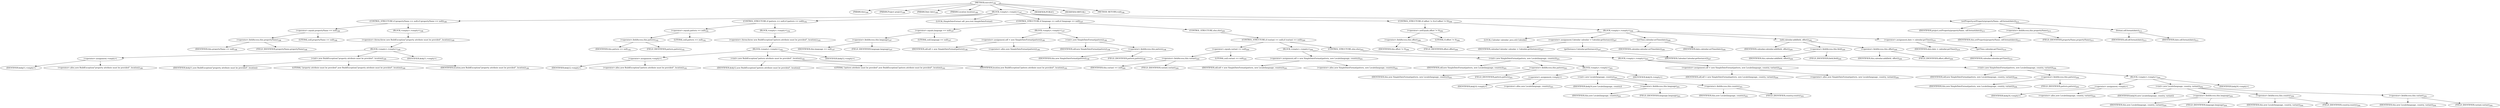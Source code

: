 digraph "execute" {  
"413" [label = <(METHOD,execute)<SUB>186</SUB>> ]
"414" [label = <(PARAM,this)<SUB>186</SUB>> ]
"415" [label = <(PARAM,Project project)<SUB>186</SUB>> ]
"416" [label = <(PARAM,Date date)<SUB>186</SUB>> ]
"417" [label = <(PARAM,Location location)<SUB>186</SUB>> ]
"418" [label = <(BLOCK,&lt;empty&gt;,&lt;empty&gt;)<SUB>187</SUB>> ]
"419" [label = <(CONTROL_STRUCTURE,if (propertyName == null),if (propertyName == null))<SUB>188</SUB>> ]
"420" [label = <(&lt;operator&gt;.equals,propertyName == null)<SUB>188</SUB>> ]
"421" [label = <(&lt;operator&gt;.fieldAccess,this.propertyName)<SUB>188</SUB>> ]
"422" [label = <(IDENTIFIER,this,propertyName == null)<SUB>188</SUB>> ]
"423" [label = <(FIELD_IDENTIFIER,propertyName,propertyName)<SUB>188</SUB>> ]
"424" [label = <(LITERAL,null,propertyName == null)<SUB>188</SUB>> ]
"425" [label = <(BLOCK,&lt;empty&gt;,&lt;empty&gt;)<SUB>188</SUB>> ]
"426" [label = <(&lt;operator&gt;.throw,throw new BuildException(&quot;property attribute must be provided&quot;, location);)<SUB>189</SUB>> ]
"427" [label = <(BLOCK,&lt;empty&gt;,&lt;empty&gt;)<SUB>189</SUB>> ]
"428" [label = <(&lt;operator&gt;.assignment,&lt;empty&gt;)> ]
"429" [label = <(IDENTIFIER,$obj11,&lt;empty&gt;)> ]
"430" [label = <(&lt;operator&gt;.alloc,new BuildException(&quot;property attribute must be provided&quot;, location))<SUB>189</SUB>> ]
"431" [label = <(&lt;init&gt;,new BuildException(&quot;property attribute must be provided&quot;, location))<SUB>189</SUB>> ]
"432" [label = <(IDENTIFIER,$obj11,new BuildException(&quot;property attribute must be provided&quot;, location))> ]
"433" [label = <(LITERAL,&quot;property attribute must be provided&quot;,new BuildException(&quot;property attribute must be provided&quot;, location))<SUB>189</SUB>> ]
"434" [label = <(IDENTIFIER,location,new BuildException(&quot;property attribute must be provided&quot;, location))<SUB>189</SUB>> ]
"435" [label = <(IDENTIFIER,$obj11,&lt;empty&gt;)> ]
"436" [label = <(CONTROL_STRUCTURE,if (pattern == null),if (pattern == null))<SUB>192</SUB>> ]
"437" [label = <(&lt;operator&gt;.equals,pattern == null)<SUB>192</SUB>> ]
"438" [label = <(&lt;operator&gt;.fieldAccess,this.pattern)<SUB>192</SUB>> ]
"439" [label = <(IDENTIFIER,this,pattern == null)<SUB>192</SUB>> ]
"440" [label = <(FIELD_IDENTIFIER,pattern,pattern)<SUB>192</SUB>> ]
"441" [label = <(LITERAL,null,pattern == null)<SUB>192</SUB>> ]
"442" [label = <(BLOCK,&lt;empty&gt;,&lt;empty&gt;)<SUB>192</SUB>> ]
"443" [label = <(&lt;operator&gt;.throw,throw new BuildException(&quot;pattern attribute must be provided&quot;, location);)<SUB>193</SUB>> ]
"444" [label = <(BLOCK,&lt;empty&gt;,&lt;empty&gt;)<SUB>193</SUB>> ]
"445" [label = <(&lt;operator&gt;.assignment,&lt;empty&gt;)> ]
"446" [label = <(IDENTIFIER,$obj12,&lt;empty&gt;)> ]
"447" [label = <(&lt;operator&gt;.alloc,new BuildException(&quot;pattern attribute must be provided&quot;, location))<SUB>193</SUB>> ]
"448" [label = <(&lt;init&gt;,new BuildException(&quot;pattern attribute must be provided&quot;, location))<SUB>193</SUB>> ]
"449" [label = <(IDENTIFIER,$obj12,new BuildException(&quot;pattern attribute must be provided&quot;, location))> ]
"450" [label = <(LITERAL,&quot;pattern attribute must be provided&quot;,new BuildException(&quot;pattern attribute must be provided&quot;, location))<SUB>193</SUB>> ]
"451" [label = <(IDENTIFIER,location,new BuildException(&quot;pattern attribute must be provided&quot;, location))<SUB>193</SUB>> ]
"452" [label = <(IDENTIFIER,$obj12,&lt;empty&gt;)> ]
"27" [label = <(LOCAL,SimpleDateFormat sdf: java.text.SimpleDateFormat)> ]
"453" [label = <(CONTROL_STRUCTURE,if (language == null),if (language == null))<SUB>197</SUB>> ]
"454" [label = <(&lt;operator&gt;.equals,language == null)<SUB>197</SUB>> ]
"455" [label = <(&lt;operator&gt;.fieldAccess,this.language)<SUB>197</SUB>> ]
"456" [label = <(IDENTIFIER,this,language == null)<SUB>197</SUB>> ]
"457" [label = <(FIELD_IDENTIFIER,language,language)<SUB>197</SUB>> ]
"458" [label = <(LITERAL,null,language == null)<SUB>197</SUB>> ]
"459" [label = <(BLOCK,&lt;empty&gt;,&lt;empty&gt;)<SUB>197</SUB>> ]
"460" [label = <(&lt;operator&gt;.assignment,sdf = new SimpleDateFormat(pattern))<SUB>198</SUB>> ]
"461" [label = <(IDENTIFIER,sdf,sdf = new SimpleDateFormat(pattern))<SUB>198</SUB>> ]
"462" [label = <(&lt;operator&gt;.alloc,new SimpleDateFormat(pattern))<SUB>198</SUB>> ]
"463" [label = <(&lt;init&gt;,new SimpleDateFormat(pattern))<SUB>198</SUB>> ]
"26" [label = <(IDENTIFIER,sdf,new SimpleDateFormat(pattern))<SUB>198</SUB>> ]
"464" [label = <(&lt;operator&gt;.fieldAccess,this.pattern)<SUB>198</SUB>> ]
"465" [label = <(IDENTIFIER,this,new SimpleDateFormat(pattern))<SUB>198</SUB>> ]
"466" [label = <(FIELD_IDENTIFIER,pattern,pattern)<SUB>198</SUB>> ]
"467" [label = <(CONTROL_STRUCTURE,else,else)<SUB>200</SUB>> ]
"468" [label = <(CONTROL_STRUCTURE,if (variant == null),if (variant == null))<SUB>200</SUB>> ]
"469" [label = <(&lt;operator&gt;.equals,variant == null)<SUB>200</SUB>> ]
"470" [label = <(&lt;operator&gt;.fieldAccess,this.variant)<SUB>200</SUB>> ]
"471" [label = <(IDENTIFIER,this,variant == null)<SUB>200</SUB>> ]
"472" [label = <(FIELD_IDENTIFIER,variant,variant)<SUB>200</SUB>> ]
"473" [label = <(LITERAL,null,variant == null)<SUB>200</SUB>> ]
"474" [label = <(BLOCK,&lt;empty&gt;,&lt;empty&gt;)<SUB>200</SUB>> ]
"475" [label = <(&lt;operator&gt;.assignment,sdf = new SimpleDateFormat(pattern, new Locale(language, country)))<SUB>201</SUB>> ]
"476" [label = <(IDENTIFIER,sdf,sdf = new SimpleDateFormat(pattern, new Locale(language, country)))<SUB>201</SUB>> ]
"477" [label = <(&lt;operator&gt;.alloc,new SimpleDateFormat(pattern, new Locale(language, country)))<SUB>201</SUB>> ]
"478" [label = <(&lt;init&gt;,new SimpleDateFormat(pattern, new Locale(language, country)))<SUB>201</SUB>> ]
"28" [label = <(IDENTIFIER,sdf,new SimpleDateFormat(pattern, new Locale(language, country)))<SUB>201</SUB>> ]
"479" [label = <(&lt;operator&gt;.fieldAccess,this.pattern)<SUB>201</SUB>> ]
"480" [label = <(IDENTIFIER,this,new SimpleDateFormat(pattern, new Locale(language, country)))<SUB>201</SUB>> ]
"481" [label = <(FIELD_IDENTIFIER,pattern,pattern)<SUB>201</SUB>> ]
"482" [label = <(BLOCK,&lt;empty&gt;,&lt;empty&gt;)<SUB>201</SUB>> ]
"483" [label = <(&lt;operator&gt;.assignment,&lt;empty&gt;)> ]
"484" [label = <(IDENTIFIER,$obj14,&lt;empty&gt;)> ]
"485" [label = <(&lt;operator&gt;.alloc,new Locale(language, country))<SUB>201</SUB>> ]
"486" [label = <(&lt;init&gt;,new Locale(language, country))<SUB>201</SUB>> ]
"487" [label = <(IDENTIFIER,$obj14,new Locale(language, country))> ]
"488" [label = <(&lt;operator&gt;.fieldAccess,this.language)<SUB>201</SUB>> ]
"489" [label = <(IDENTIFIER,this,new Locale(language, country))<SUB>201</SUB>> ]
"490" [label = <(FIELD_IDENTIFIER,language,language)<SUB>201</SUB>> ]
"491" [label = <(&lt;operator&gt;.fieldAccess,this.country)<SUB>201</SUB>> ]
"492" [label = <(IDENTIFIER,this,new Locale(language, country))<SUB>201</SUB>> ]
"493" [label = <(FIELD_IDENTIFIER,country,country)<SUB>201</SUB>> ]
"494" [label = <(IDENTIFIER,$obj14,&lt;empty&gt;)> ]
"495" [label = <(CONTROL_STRUCTURE,else,else)<SUB>203</SUB>> ]
"496" [label = <(BLOCK,&lt;empty&gt;,&lt;empty&gt;)<SUB>203</SUB>> ]
"497" [label = <(&lt;operator&gt;.assignment,sdf = new SimpleDateFormat(pattern, new Locale(language, country, variant)))<SUB>204</SUB>> ]
"498" [label = <(IDENTIFIER,sdf,sdf = new SimpleDateFormat(pattern, new Locale(language, country, variant)))<SUB>204</SUB>> ]
"499" [label = <(&lt;operator&gt;.alloc,new SimpleDateFormat(pattern, new Locale(language, country, variant)))<SUB>204</SUB>> ]
"500" [label = <(&lt;init&gt;,new SimpleDateFormat(pattern, new Locale(language, country, variant)))<SUB>204</SUB>> ]
"29" [label = <(IDENTIFIER,sdf,new SimpleDateFormat(pattern, new Locale(language, country, variant)))<SUB>204</SUB>> ]
"501" [label = <(&lt;operator&gt;.fieldAccess,this.pattern)<SUB>204</SUB>> ]
"502" [label = <(IDENTIFIER,this,new SimpleDateFormat(pattern, new Locale(language, country, variant)))<SUB>204</SUB>> ]
"503" [label = <(FIELD_IDENTIFIER,pattern,pattern)<SUB>204</SUB>> ]
"504" [label = <(BLOCK,&lt;empty&gt;,&lt;empty&gt;)<SUB>204</SUB>> ]
"505" [label = <(&lt;operator&gt;.assignment,&lt;empty&gt;)> ]
"506" [label = <(IDENTIFIER,$obj16,&lt;empty&gt;)> ]
"507" [label = <(&lt;operator&gt;.alloc,new Locale(language, country, variant))<SUB>204</SUB>> ]
"508" [label = <(&lt;init&gt;,new Locale(language, country, variant))<SUB>204</SUB>> ]
"509" [label = <(IDENTIFIER,$obj16,new Locale(language, country, variant))> ]
"510" [label = <(&lt;operator&gt;.fieldAccess,this.language)<SUB>204</SUB>> ]
"511" [label = <(IDENTIFIER,this,new Locale(language, country, variant))<SUB>204</SUB>> ]
"512" [label = <(FIELD_IDENTIFIER,language,language)<SUB>204</SUB>> ]
"513" [label = <(&lt;operator&gt;.fieldAccess,this.country)<SUB>204</SUB>> ]
"514" [label = <(IDENTIFIER,this,new Locale(language, country, variant))<SUB>204</SUB>> ]
"515" [label = <(FIELD_IDENTIFIER,country,country)<SUB>204</SUB>> ]
"516" [label = <(&lt;operator&gt;.fieldAccess,this.variant)<SUB>204</SUB>> ]
"517" [label = <(IDENTIFIER,this,new Locale(language, country, variant))<SUB>204</SUB>> ]
"518" [label = <(FIELD_IDENTIFIER,variant,variant)<SUB>204</SUB>> ]
"519" [label = <(IDENTIFIER,$obj16,&lt;empty&gt;)> ]
"520" [label = <(CONTROL_STRUCTURE,if (offset != 0),if (offset != 0))<SUB>206</SUB>> ]
"521" [label = <(&lt;operator&gt;.notEquals,offset != 0)<SUB>206</SUB>> ]
"522" [label = <(&lt;operator&gt;.fieldAccess,this.offset)<SUB>206</SUB>> ]
"523" [label = <(IDENTIFIER,this,offset != 0)<SUB>206</SUB>> ]
"524" [label = <(FIELD_IDENTIFIER,offset,offset)<SUB>206</SUB>> ]
"525" [label = <(LITERAL,0,offset != 0)<SUB>206</SUB>> ]
"526" [label = <(BLOCK,&lt;empty&gt;,&lt;empty&gt;)<SUB>206</SUB>> ]
"527" [label = <(LOCAL,Calendar calendar: java.util.Calendar)> ]
"528" [label = <(&lt;operator&gt;.assignment,Calendar calendar = Calendar.getInstance())<SUB>207</SUB>> ]
"529" [label = <(IDENTIFIER,calendar,Calendar calendar = Calendar.getInstance())<SUB>207</SUB>> ]
"530" [label = <(getInstance,Calendar.getInstance())<SUB>207</SUB>> ]
"531" [label = <(IDENTIFIER,Calendar,Calendar.getInstance())<SUB>207</SUB>> ]
"532" [label = <(setTime,calendar.setTime(date))<SUB>208</SUB>> ]
"533" [label = <(IDENTIFIER,calendar,calendar.setTime(date))<SUB>208</SUB>> ]
"534" [label = <(IDENTIFIER,date,calendar.setTime(date))<SUB>208</SUB>> ]
"535" [label = <(add,calendar.add(field, offset))<SUB>209</SUB>> ]
"536" [label = <(IDENTIFIER,calendar,calendar.add(field, offset))<SUB>209</SUB>> ]
"537" [label = <(&lt;operator&gt;.fieldAccess,this.field)<SUB>209</SUB>> ]
"538" [label = <(IDENTIFIER,this,calendar.add(field, offset))<SUB>209</SUB>> ]
"539" [label = <(FIELD_IDENTIFIER,field,field)<SUB>209</SUB>> ]
"540" [label = <(&lt;operator&gt;.fieldAccess,this.offset)<SUB>209</SUB>> ]
"541" [label = <(IDENTIFIER,this,calendar.add(field, offset))<SUB>209</SUB>> ]
"542" [label = <(FIELD_IDENTIFIER,offset,offset)<SUB>209</SUB>> ]
"543" [label = <(&lt;operator&gt;.assignment,date = calendar.getTime())<SUB>210</SUB>> ]
"544" [label = <(IDENTIFIER,date,date = calendar.getTime())<SUB>210</SUB>> ]
"545" [label = <(getTime,calendar.getTime())<SUB>210</SUB>> ]
"546" [label = <(IDENTIFIER,calendar,calendar.getTime())<SUB>210</SUB>> ]
"547" [label = <(setProperty,setProperty(propertyName, sdf.format(date)))<SUB>213</SUB>> ]
"548" [label = <(IDENTIFIER,project,setProperty(propertyName, sdf.format(date)))<SUB>213</SUB>> ]
"549" [label = <(&lt;operator&gt;.fieldAccess,this.propertyName)<SUB>213</SUB>> ]
"550" [label = <(IDENTIFIER,this,setProperty(propertyName, sdf.format(date)))<SUB>213</SUB>> ]
"551" [label = <(FIELD_IDENTIFIER,propertyName,propertyName)<SUB>213</SUB>> ]
"552" [label = <(format,sdf.format(date))<SUB>213</SUB>> ]
"553" [label = <(IDENTIFIER,sdf,sdf.format(date))<SUB>213</SUB>> ]
"554" [label = <(IDENTIFIER,date,sdf.format(date))<SUB>213</SUB>> ]
"555" [label = <(MODIFIER,PUBLIC)> ]
"556" [label = <(MODIFIER,VIRTUAL)> ]
"557" [label = <(METHOD_RETURN,void)<SUB>186</SUB>> ]
  "413" -> "414" 
  "413" -> "415" 
  "413" -> "416" 
  "413" -> "417" 
  "413" -> "418" 
  "413" -> "555" 
  "413" -> "556" 
  "413" -> "557" 
  "418" -> "419" 
  "418" -> "436" 
  "418" -> "27" 
  "418" -> "453" 
  "418" -> "520" 
  "418" -> "547" 
  "419" -> "420" 
  "419" -> "425" 
  "420" -> "421" 
  "420" -> "424" 
  "421" -> "422" 
  "421" -> "423" 
  "425" -> "426" 
  "426" -> "427" 
  "427" -> "428" 
  "427" -> "431" 
  "427" -> "435" 
  "428" -> "429" 
  "428" -> "430" 
  "431" -> "432" 
  "431" -> "433" 
  "431" -> "434" 
  "436" -> "437" 
  "436" -> "442" 
  "437" -> "438" 
  "437" -> "441" 
  "438" -> "439" 
  "438" -> "440" 
  "442" -> "443" 
  "443" -> "444" 
  "444" -> "445" 
  "444" -> "448" 
  "444" -> "452" 
  "445" -> "446" 
  "445" -> "447" 
  "448" -> "449" 
  "448" -> "450" 
  "448" -> "451" 
  "453" -> "454" 
  "453" -> "459" 
  "453" -> "467" 
  "454" -> "455" 
  "454" -> "458" 
  "455" -> "456" 
  "455" -> "457" 
  "459" -> "460" 
  "459" -> "463" 
  "460" -> "461" 
  "460" -> "462" 
  "463" -> "26" 
  "463" -> "464" 
  "464" -> "465" 
  "464" -> "466" 
  "467" -> "468" 
  "468" -> "469" 
  "468" -> "474" 
  "468" -> "495" 
  "469" -> "470" 
  "469" -> "473" 
  "470" -> "471" 
  "470" -> "472" 
  "474" -> "475" 
  "474" -> "478" 
  "475" -> "476" 
  "475" -> "477" 
  "478" -> "28" 
  "478" -> "479" 
  "478" -> "482" 
  "479" -> "480" 
  "479" -> "481" 
  "482" -> "483" 
  "482" -> "486" 
  "482" -> "494" 
  "483" -> "484" 
  "483" -> "485" 
  "486" -> "487" 
  "486" -> "488" 
  "486" -> "491" 
  "488" -> "489" 
  "488" -> "490" 
  "491" -> "492" 
  "491" -> "493" 
  "495" -> "496" 
  "496" -> "497" 
  "496" -> "500" 
  "497" -> "498" 
  "497" -> "499" 
  "500" -> "29" 
  "500" -> "501" 
  "500" -> "504" 
  "501" -> "502" 
  "501" -> "503" 
  "504" -> "505" 
  "504" -> "508" 
  "504" -> "519" 
  "505" -> "506" 
  "505" -> "507" 
  "508" -> "509" 
  "508" -> "510" 
  "508" -> "513" 
  "508" -> "516" 
  "510" -> "511" 
  "510" -> "512" 
  "513" -> "514" 
  "513" -> "515" 
  "516" -> "517" 
  "516" -> "518" 
  "520" -> "521" 
  "520" -> "526" 
  "521" -> "522" 
  "521" -> "525" 
  "522" -> "523" 
  "522" -> "524" 
  "526" -> "527" 
  "526" -> "528" 
  "526" -> "532" 
  "526" -> "535" 
  "526" -> "543" 
  "528" -> "529" 
  "528" -> "530" 
  "530" -> "531" 
  "532" -> "533" 
  "532" -> "534" 
  "535" -> "536" 
  "535" -> "537" 
  "535" -> "540" 
  "537" -> "538" 
  "537" -> "539" 
  "540" -> "541" 
  "540" -> "542" 
  "543" -> "544" 
  "543" -> "545" 
  "545" -> "546" 
  "547" -> "548" 
  "547" -> "549" 
  "547" -> "552" 
  "549" -> "550" 
  "549" -> "551" 
  "552" -> "553" 
  "552" -> "554" 
}

